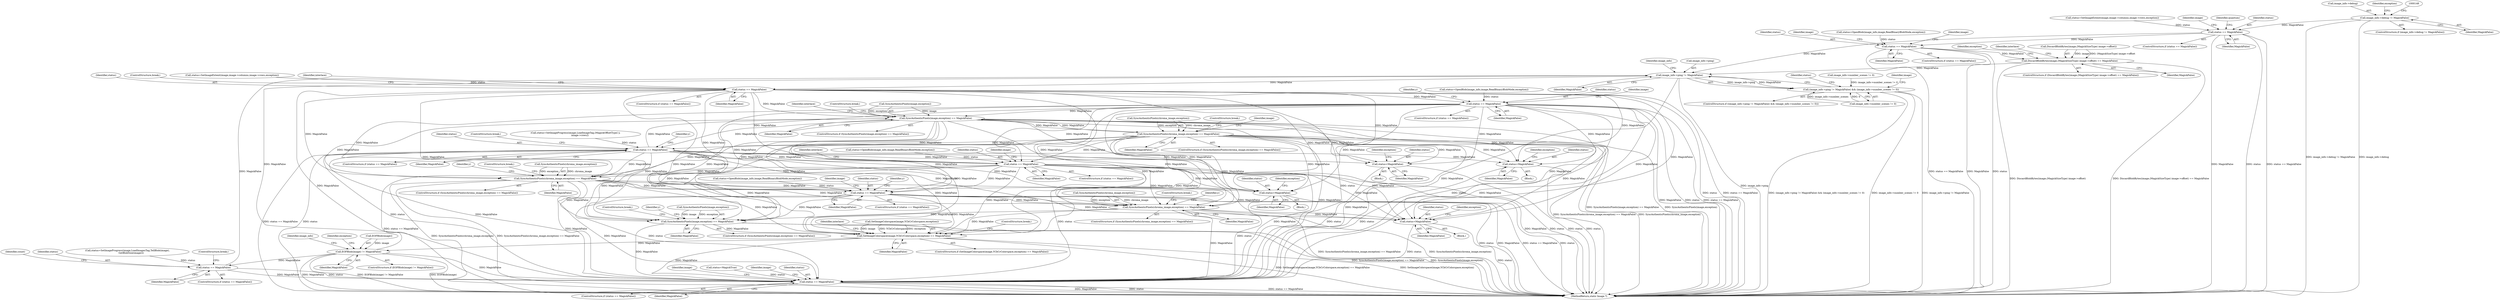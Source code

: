 digraph "0_ImageMagick_ef8f40689ac452398026c07da41656a7c87e4683@pointer" {
"1000142" [label="(Call,image_info->debug != MagickFalse)"];
"1000200" [label="(Call,status == MagickFalse)"];
"1000326" [label="(Call,status == MagickFalse)"];
"1000339" [label="(Call,DiscardBlobBytes(image,(MagickSizeType) image->offset) == MagickFalse)"];
"1000445" [label="(Call,image_info->ping != MagickFalse)"];
"1000444" [label="(Call,(image_info->ping != MagickFalse) && (image_info->number_scenes != 0))"];
"1000482" [label="(Call,status == MagickFalse)"];
"1000504" [label="(Call,status == MagickFalse)"];
"1000570" [label="(Call,status=MagickFalse)"];
"1001532" [label="(Call,status == MagickFalse)"];
"1000817" [label="(Call,status=MagickFalse)"];
"1000905" [label="(Call,SyncAuthenticPixels(image,exception) == MagickFalse)"];
"1000916" [label="(Call,SyncAuthenticPixels(chroma_image,exception) == MagickFalse)"];
"1000943" [label="(Call,status == MagickFalse)"];
"1000969" [label="(Call,status == MagickFalse)"];
"1001020" [label="(Call,status=MagickFalse)"];
"1001108" [label="(Call,SyncAuthenticPixels(chroma_image,exception) == MagickFalse)"];
"1001136" [label="(Call,status == MagickFalse)"];
"1001182" [label="(Call,status=MagickFalse)"];
"1001262" [label="(Call,SyncAuthenticPixels(chroma_image,exception) == MagickFalse)"];
"1001377" [label="(Call,SyncAuthenticPixels(image,exception) == MagickFalse)"];
"1001388" [label="(Call,SetImageColorspace(image,YCbCrColorspace,exception) == MagickFalse)"];
"1001410" [label="(Call,EOFBlob(image) != MagickFalse)"];
"1001514" [label="(Call,status == MagickFalse)"];
"1001160" [label="(Identifier,y)"];
"1000141" [label="(ControlStructure,if (image_info->debug != MagickFalse))"];
"1001183" [label="(Identifier,status)"];
"1000202" [label="(Identifier,MagickFalse)"];
"1001537" [label="(Identifier,image)"];
"1001519" [label="(Identifier,count)"];
"1000327" [label="(Identifier,status)"];
"1000518" [label="(Identifier,y)"];
"1000925" [label="(Identifier,image)"];
"1000821" [label="(Identifier,exception)"];
"1001138" [label="(Identifier,MagickFalse)"];
"1001107" [label="(ControlStructure,if (SyncAuthenticPixels(chroma_image,exception) == MagickFalse))"];
"1001150" [label="(Identifier,y)"];
"1001263" [label="(Call,SyncAuthenticPixels(chroma_image,exception))"];
"1001267" [label="(ControlStructure,break;)"];
"1001416" [label="(Identifier,exception)"];
"1000528" [label="(Identifier,y)"];
"1000909" [label="(Identifier,MagickFalse)"];
"1001381" [label="(Identifier,MagickFalse)"];
"1000188" [label="(Call,status=SetImageExtent(image,image->columns,image->rows,exception))"];
"1000904" [label="(ControlStructure,if (SyncAuthenticPixels(image,exception) == MagickFalse))"];
"1000200" [label="(Call,status == MagickFalse)"];
"1001266" [label="(Identifier,MagickFalse)"];
"1000341" [label="(Identifier,image)"];
"1000338" [label="(ControlStructure,if (DiscardBlobBytes(image,(MagickSizeType) image->offset) == MagickFalse))"];
"1000328" [label="(Identifier,MagickFalse)"];
"1001531" [label="(ControlStructure,if (status == MagickFalse))"];
"1000910" [label="(ControlStructure,break;)"];
"1000326" [label="(Call,status == MagickFalse)"];
"1001389" [label="(Call,SetImageColorspace(image,YCbCrColorspace,exception))"];
"1000405" [label="(Call,status=MagickTrue)"];
"1000944" [label="(Identifier,status)"];
"1001186" [label="(Identifier,exception)"];
"1001262" [label="(Call,SyncAuthenticPixels(chroma_image,exception) == MagickFalse)"];
"1000471" [label="(Identifier,status)"];
"1000968" [label="(ControlStructure,if (status == MagickFalse))"];
"1001109" [label="(Call,SyncAuthenticPixels(chroma_image,exception))"];
"1001184" [label="(Identifier,MagickFalse)"];
"1000971" [label="(Identifier,MagickFalse)"];
"1001410" [label="(Call,EOFBlob(image) != MagickFalse)"];
"1000970" [label="(Identifier,status)"];
"1001515" [label="(Identifier,status)"];
"1000318" [label="(Call,status=OpenBlob(image_info,image,ReadBinaryBlobMode,exception))"];
"1000817" [label="(Call,status=MagickFalse)"];
"1000452" [label="(Identifier,image_info)"];
"1001377" [label="(Call,SyncAuthenticPixels(image,exception) == MagickFalse)"];
"1000146" [label="(Identifier,MagickFalse)"];
"1001019" [label="(Block,)"];
"1000450" [label="(Call,image_info->number_scenes != 0)"];
"1000974" [label="(Identifier,image)"];
"1000449" [label="(Identifier,MagickFalse)"];
"1000349" [label="(Identifier,exception)"];
"1001394" [label="(ControlStructure,break;)"];
"1001024" [label="(Identifier,exception)"];
"1001540" [label="(Identifier,image)"];
"1001424" [label="(Call,image_info->number_scenes != 0)"];
"1001020" [label="(Call,status=MagickFalse)"];
"1001504" [label="(Call,status=SetImageProgress(image,LoadImagesTag,TellBlob(image),\n          GetBlobSize(image)))"];
"1000485" [label="(ControlStructure,break;)"];
"1000143" [label="(Call,image_info->debug)"];
"1000331" [label="(Identifier,image)"];
"1000496" [label="(Call,status=OpenBlob(image_info,image,ReadBinaryBlobMode,exception))"];
"1000983" [label="(Identifier,interlace)"];
"1000942" [label="(ControlStructure,if (status == MagickFalse))"];
"1000998" [label="(Identifier,y)"];
"1000915" [label="(ControlStructure,if (SyncAuthenticPixels(chroma_image,exception) == MagickFalse))"];
"1001387" [label="(ControlStructure,if (SetImageColorspace(image,YCbCrColorspace,exception) == MagickFalse))"];
"1000470" [label="(Call,status=SetImageExtent(image,image->columns,image->rows,exception))"];
"1000945" [label="(Identifier,MagickFalse)"];
"1001261" [label="(ControlStructure,if (SyncAuthenticPixels(chroma_image,exception) == MagickFalse))"];
"1000357" [label="(Identifier,interlace)"];
"1001108" [label="(Call,SyncAuthenticPixels(chroma_image,exception) == MagickFalse)"];
"1000505" [label="(Identifier,status)"];
"1001393" [label="(Identifier,MagickFalse)"];
"1000906" [label="(Call,SyncAuthenticPixels(image,exception))"];
"1001534" [label="(Identifier,MagickFalse)"];
"1000488" [label="(Identifier,interlace)"];
"1000347" [label="(Identifier,MagickFalse)"];
"1001181" [label="(Block,)"];
"1000458" [label="(Identifier,image)"];
"1001128" [label="(Call,status=OpenBlob(image_info,image,ReadBinaryBlobMode,exception))"];
"1000339" [label="(Call,DiscardBlobBytes(image,(MagickSizeType) image->offset) == MagickFalse)"];
"1000482" [label="(Call,status == MagickFalse)"];
"1000504" [label="(Call,status == MagickFalse)"];
"1000572" [label="(Identifier,MagickFalse)"];
"1000905" [label="(Call,SyncAuthenticPixels(image,exception) == MagickFalse)"];
"1000443" [label="(ControlStructure,if ((image_info->ping != MagickFalse) && (image_info->number_scenes != 0)))"];
"1000946" [label="(ControlStructure,break;)"];
"1001141" [label="(Identifier,image)"];
"1000446" [label="(Call,image_info->ping)"];
"1000920" [label="(Identifier,MagickFalse)"];
"1000509" [label="(Identifier,image)"];
"1000340" [label="(Call,DiscardBlobBytes(image,(MagickSizeType) image->offset))"];
"1000481" [label="(ControlStructure,if (status == MagickFalse))"];
"1000818" [label="(Identifier,status)"];
"1001305" [label="(Identifier,y)"];
"1001409" [label="(ControlStructure,if (EOFBlob(image) != MagickFalse))"];
"1000444" [label="(Call,(image_info->ping != MagickFalse) && (image_info->number_scenes != 0))"];
"1001137" [label="(Identifier,status)"];
"1001135" [label="(ControlStructure,if (status == MagickFalse))"];
"1000816" [label="(Block,)"];
"1001378" [label="(Call,SyncAuthenticPixels(image,exception))"];
"1000445" [label="(Call,image_info->ping != MagickFalse)"];
"1001517" [label="(ControlStructure,break;)"];
"1001022" [label="(Identifier,MagickFalse)"];
"1000142" [label="(Call,image_info->debug != MagickFalse)"];
"1000205" [label="(Identifier,image)"];
"1000325" [label="(ControlStructure,if (status == MagickFalse))"];
"1000916" [label="(Call,SyncAuthenticPixels(chroma_image,exception) == MagickFalse)"];
"1000943" [label="(Call,status == MagickFalse)"];
"1000207" [label="(Identifier,quantum)"];
"1001182" [label="(Call,status=MagickFalse)"];
"1001513" [label="(ControlStructure,if (status == MagickFalse))"];
"1001411" [label="(Call,EOFBlob(image))"];
"1001112" [label="(Identifier,MagickFalse)"];
"1000570" [label="(Call,status=MagickFalse)"];
"1001514" [label="(Call,status == MagickFalse)"];
"1001541" [label="(MethodReturn,static Image *)"];
"1000201" [label="(Identifier,status)"];
"1001021" [label="(Identifier,status)"];
"1000483" [label="(Identifier,status)"];
"1001532" [label="(Call,status == MagickFalse)"];
"1000574" [label="(Identifier,exception)"];
"1000913" [label="(Identifier,interlace)"];
"1001516" [label="(Identifier,MagickFalse)"];
"1001382" [label="(ControlStructure,break;)"];
"1000961" [label="(Call,status=OpenBlob(image_info,image,ReadBinaryBlobMode,exception))"];
"1001533" [label="(Identifier,status)"];
"1000506" [label="(Identifier,MagickFalse)"];
"1001397" [label="(Identifier,interlace)"];
"1000571" [label="(Identifier,status)"];
"1001413" [label="(Identifier,MagickFalse)"];
"1000917" [label="(Call,SyncAuthenticPixels(chroma_image,exception))"];
"1001426" [label="(Identifier,image_info)"];
"1000819" [label="(Identifier,MagickFalse)"];
"1001376" [label="(ControlStructure,if (SyncAuthenticPixels(image,exception) == MagickFalse))"];
"1000503" [label="(ControlStructure,if (status == MagickFalse))"];
"1000484" [label="(Identifier,MagickFalse)"];
"1000931" [label="(Call,status=SetImageProgress(image,LoadImageTag,(MagickOffsetType) y,\n            image->rows))"];
"1000158" [label="(Identifier,exception)"];
"1001388" [label="(Call,SetImageColorspace(image,YCbCrColorspace,exception) == MagickFalse)"];
"1000199" [label="(ControlStructure,if (status == MagickFalse))"];
"1001113" [label="(ControlStructure,break;)"];
"1001136" [label="(Call,status == MagickFalse)"];
"1000969" [label="(Call,status == MagickFalse)"];
"1000921" [label="(ControlStructure,break;)"];
"1000569" [label="(Block,)"];
"1000142" -> "1000141"  [label="AST: "];
"1000142" -> "1000146"  [label="CFG: "];
"1000143" -> "1000142"  [label="AST: "];
"1000146" -> "1000142"  [label="AST: "];
"1000148" -> "1000142"  [label="CFG: "];
"1000158" -> "1000142"  [label="CFG: "];
"1000142" -> "1001541"  [label="DDG: image_info->debug != MagickFalse"];
"1000142" -> "1001541"  [label="DDG: image_info->debug"];
"1000142" -> "1000200"  [label="DDG: MagickFalse"];
"1000200" -> "1000199"  [label="AST: "];
"1000200" -> "1000202"  [label="CFG: "];
"1000201" -> "1000200"  [label="AST: "];
"1000202" -> "1000200"  [label="AST: "];
"1000205" -> "1000200"  [label="CFG: "];
"1000207" -> "1000200"  [label="CFG: "];
"1000200" -> "1001541"  [label="DDG: status"];
"1000200" -> "1001541"  [label="DDG: status == MagickFalse"];
"1000200" -> "1001541"  [label="DDG: MagickFalse"];
"1000188" -> "1000200"  [label="DDG: status"];
"1000200" -> "1000326"  [label="DDG: MagickFalse"];
"1000200" -> "1000445"  [label="DDG: MagickFalse"];
"1000326" -> "1000325"  [label="AST: "];
"1000326" -> "1000328"  [label="CFG: "];
"1000327" -> "1000326"  [label="AST: "];
"1000328" -> "1000326"  [label="AST: "];
"1000331" -> "1000326"  [label="CFG: "];
"1000341" -> "1000326"  [label="CFG: "];
"1000326" -> "1001541"  [label="DDG: status == MagickFalse"];
"1000326" -> "1001541"  [label="DDG: MagickFalse"];
"1000326" -> "1001541"  [label="DDG: status"];
"1000318" -> "1000326"  [label="DDG: status"];
"1000326" -> "1000339"  [label="DDG: MagickFalse"];
"1000339" -> "1000338"  [label="AST: "];
"1000339" -> "1000347"  [label="CFG: "];
"1000340" -> "1000339"  [label="AST: "];
"1000347" -> "1000339"  [label="AST: "];
"1000349" -> "1000339"  [label="CFG: "];
"1000357" -> "1000339"  [label="CFG: "];
"1000339" -> "1001541"  [label="DDG: DiscardBlobBytes(image,(MagickSizeType) image->offset) == MagickFalse"];
"1000339" -> "1001541"  [label="DDG: DiscardBlobBytes(image,(MagickSizeType) image->offset)"];
"1000340" -> "1000339"  [label="DDG: image"];
"1000340" -> "1000339"  [label="DDG: (MagickSizeType) image->offset"];
"1000339" -> "1000445"  [label="DDG: MagickFalse"];
"1000445" -> "1000444"  [label="AST: "];
"1000445" -> "1000449"  [label="CFG: "];
"1000446" -> "1000445"  [label="AST: "];
"1000449" -> "1000445"  [label="AST: "];
"1000452" -> "1000445"  [label="CFG: "];
"1000444" -> "1000445"  [label="CFG: "];
"1000445" -> "1001541"  [label="DDG: image_info->ping"];
"1000445" -> "1000444"  [label="DDG: image_info->ping"];
"1000445" -> "1000444"  [label="DDG: MagickFalse"];
"1001514" -> "1000445"  [label="DDG: MagickFalse"];
"1001410" -> "1000445"  [label="DDG: MagickFalse"];
"1000445" -> "1000482"  [label="DDG: MagickFalse"];
"1000445" -> "1001532"  [label="DDG: MagickFalse"];
"1000444" -> "1000443"  [label="AST: "];
"1000444" -> "1000450"  [label="CFG: "];
"1000450" -> "1000444"  [label="AST: "];
"1000458" -> "1000444"  [label="CFG: "];
"1000471" -> "1000444"  [label="CFG: "];
"1000444" -> "1001541"  [label="DDG: image_info->number_scenes != 0"];
"1000444" -> "1001541"  [label="DDG: image_info->ping != MagickFalse"];
"1000444" -> "1001541"  [label="DDG: (image_info->ping != MagickFalse) && (image_info->number_scenes != 0)"];
"1001424" -> "1000444"  [label="DDG: image_info->number_scenes != 0"];
"1000450" -> "1000444"  [label="DDG: image_info->number_scenes"];
"1000450" -> "1000444"  [label="DDG: 0"];
"1000482" -> "1000481"  [label="AST: "];
"1000482" -> "1000484"  [label="CFG: "];
"1000483" -> "1000482"  [label="AST: "];
"1000484" -> "1000482"  [label="AST: "];
"1000485" -> "1000482"  [label="CFG: "];
"1000488" -> "1000482"  [label="CFG: "];
"1000482" -> "1001541"  [label="DDG: status"];
"1000482" -> "1001541"  [label="DDG: status == MagickFalse"];
"1000470" -> "1000482"  [label="DDG: status"];
"1000482" -> "1000504"  [label="DDG: MagickFalse"];
"1000482" -> "1000570"  [label="DDG: MagickFalse"];
"1000482" -> "1000817"  [label="DDG: MagickFalse"];
"1000482" -> "1000905"  [label="DDG: MagickFalse"];
"1000482" -> "1000969"  [label="DDG: MagickFalse"];
"1000482" -> "1001020"  [label="DDG: MagickFalse"];
"1000482" -> "1001108"  [label="DDG: MagickFalse"];
"1000482" -> "1001136"  [label="DDG: MagickFalse"];
"1000482" -> "1001182"  [label="DDG: MagickFalse"];
"1000482" -> "1001262"  [label="DDG: MagickFalse"];
"1000482" -> "1001377"  [label="DDG: MagickFalse"];
"1000482" -> "1001388"  [label="DDG: MagickFalse"];
"1000482" -> "1001532"  [label="DDG: status"];
"1000482" -> "1001532"  [label="DDG: MagickFalse"];
"1000504" -> "1000503"  [label="AST: "];
"1000504" -> "1000506"  [label="CFG: "];
"1000505" -> "1000504"  [label="AST: "];
"1000506" -> "1000504"  [label="AST: "];
"1000509" -> "1000504"  [label="CFG: "];
"1000518" -> "1000504"  [label="CFG: "];
"1000504" -> "1001541"  [label="DDG: MagickFalse"];
"1000504" -> "1001541"  [label="DDG: status"];
"1000504" -> "1001541"  [label="DDG: status == MagickFalse"];
"1000496" -> "1000504"  [label="DDG: status"];
"1000504" -> "1000570"  [label="DDG: MagickFalse"];
"1000504" -> "1000817"  [label="DDG: MagickFalse"];
"1000504" -> "1000905"  [label="DDG: MagickFalse"];
"1000504" -> "1000969"  [label="DDG: MagickFalse"];
"1000504" -> "1001020"  [label="DDG: MagickFalse"];
"1000504" -> "1001108"  [label="DDG: MagickFalse"];
"1000504" -> "1001136"  [label="DDG: MagickFalse"];
"1000504" -> "1001182"  [label="DDG: MagickFalse"];
"1000504" -> "1001262"  [label="DDG: MagickFalse"];
"1000504" -> "1001377"  [label="DDG: MagickFalse"];
"1000504" -> "1001388"  [label="DDG: MagickFalse"];
"1000504" -> "1001532"  [label="DDG: status"];
"1000504" -> "1001532"  [label="DDG: MagickFalse"];
"1000570" -> "1000569"  [label="AST: "];
"1000570" -> "1000572"  [label="CFG: "];
"1000571" -> "1000570"  [label="AST: "];
"1000572" -> "1000570"  [label="AST: "];
"1000574" -> "1000570"  [label="CFG: "];
"1000570" -> "1001541"  [label="DDG: status"];
"1000916" -> "1000570"  [label="DDG: MagickFalse"];
"1000943" -> "1000570"  [label="DDG: MagickFalse"];
"1000905" -> "1000570"  [label="DDG: MagickFalse"];
"1000570" -> "1001532"  [label="DDG: status"];
"1001532" -> "1001531"  [label="AST: "];
"1001532" -> "1001534"  [label="CFG: "];
"1001533" -> "1001532"  [label="AST: "];
"1001534" -> "1001532"  [label="AST: "];
"1001537" -> "1001532"  [label="CFG: "];
"1001540" -> "1001532"  [label="CFG: "];
"1001532" -> "1001541"  [label="DDG: status == MagickFalse"];
"1001532" -> "1001541"  [label="DDG: MagickFalse"];
"1001532" -> "1001541"  [label="DDG: status"];
"1001020" -> "1001532"  [label="DDG: status"];
"1000817" -> "1001532"  [label="DDG: status"];
"1001514" -> "1001532"  [label="DDG: status"];
"1001514" -> "1001532"  [label="DDG: MagickFalse"];
"1000405" -> "1001532"  [label="DDG: status"];
"1000969" -> "1001532"  [label="DDG: status"];
"1000969" -> "1001532"  [label="DDG: MagickFalse"];
"1001136" -> "1001532"  [label="DDG: status"];
"1001136" -> "1001532"  [label="DDG: MagickFalse"];
"1000943" -> "1001532"  [label="DDG: status"];
"1000943" -> "1001532"  [label="DDG: MagickFalse"];
"1001182" -> "1001532"  [label="DDG: status"];
"1000916" -> "1001532"  [label="DDG: MagickFalse"];
"1001262" -> "1001532"  [label="DDG: MagickFalse"];
"1001377" -> "1001532"  [label="DDG: MagickFalse"];
"1001410" -> "1001532"  [label="DDG: MagickFalse"];
"1001388" -> "1001532"  [label="DDG: MagickFalse"];
"1001108" -> "1001532"  [label="DDG: MagickFalse"];
"1000905" -> "1001532"  [label="DDG: MagickFalse"];
"1000817" -> "1000816"  [label="AST: "];
"1000817" -> "1000819"  [label="CFG: "];
"1000818" -> "1000817"  [label="AST: "];
"1000819" -> "1000817"  [label="AST: "];
"1000821" -> "1000817"  [label="CFG: "];
"1000817" -> "1001541"  [label="DDG: status"];
"1000916" -> "1000817"  [label="DDG: MagickFalse"];
"1000943" -> "1000817"  [label="DDG: MagickFalse"];
"1000905" -> "1000817"  [label="DDG: MagickFalse"];
"1000905" -> "1000904"  [label="AST: "];
"1000905" -> "1000909"  [label="CFG: "];
"1000906" -> "1000905"  [label="AST: "];
"1000909" -> "1000905"  [label="AST: "];
"1000910" -> "1000905"  [label="CFG: "];
"1000913" -> "1000905"  [label="CFG: "];
"1000905" -> "1001541"  [label="DDG: SyncAuthenticPixels(image,exception) == MagickFalse"];
"1000905" -> "1001541"  [label="DDG: SyncAuthenticPixels(image,exception)"];
"1000906" -> "1000905"  [label="DDG: image"];
"1000906" -> "1000905"  [label="DDG: exception"];
"1000916" -> "1000905"  [label="DDG: MagickFalse"];
"1000943" -> "1000905"  [label="DDG: MagickFalse"];
"1000905" -> "1000916"  [label="DDG: MagickFalse"];
"1000905" -> "1000943"  [label="DDG: MagickFalse"];
"1000905" -> "1000969"  [label="DDG: MagickFalse"];
"1000905" -> "1001020"  [label="DDG: MagickFalse"];
"1000905" -> "1001108"  [label="DDG: MagickFalse"];
"1000905" -> "1001136"  [label="DDG: MagickFalse"];
"1000905" -> "1001182"  [label="DDG: MagickFalse"];
"1000905" -> "1001262"  [label="DDG: MagickFalse"];
"1000905" -> "1001377"  [label="DDG: MagickFalse"];
"1000905" -> "1001388"  [label="DDG: MagickFalse"];
"1000916" -> "1000915"  [label="AST: "];
"1000916" -> "1000920"  [label="CFG: "];
"1000917" -> "1000916"  [label="AST: "];
"1000920" -> "1000916"  [label="AST: "];
"1000921" -> "1000916"  [label="CFG: "];
"1000925" -> "1000916"  [label="CFG: "];
"1000916" -> "1001541"  [label="DDG: SyncAuthenticPixels(chroma_image,exception) == MagickFalse"];
"1000916" -> "1001541"  [label="DDG: SyncAuthenticPixels(chroma_image,exception)"];
"1000917" -> "1000916"  [label="DDG: chroma_image"];
"1000917" -> "1000916"  [label="DDG: exception"];
"1000916" -> "1000943"  [label="DDG: MagickFalse"];
"1000916" -> "1000969"  [label="DDG: MagickFalse"];
"1000916" -> "1001020"  [label="DDG: MagickFalse"];
"1000916" -> "1001108"  [label="DDG: MagickFalse"];
"1000916" -> "1001136"  [label="DDG: MagickFalse"];
"1000916" -> "1001182"  [label="DDG: MagickFalse"];
"1000916" -> "1001262"  [label="DDG: MagickFalse"];
"1000916" -> "1001377"  [label="DDG: MagickFalse"];
"1000916" -> "1001388"  [label="DDG: MagickFalse"];
"1000943" -> "1000942"  [label="AST: "];
"1000943" -> "1000945"  [label="CFG: "];
"1000944" -> "1000943"  [label="AST: "];
"1000945" -> "1000943"  [label="AST: "];
"1000946" -> "1000943"  [label="CFG: "];
"1000528" -> "1000943"  [label="CFG: "];
"1000943" -> "1001541"  [label="DDG: status == MagickFalse"];
"1000943" -> "1001541"  [label="DDG: status"];
"1000931" -> "1000943"  [label="DDG: status"];
"1000943" -> "1000969"  [label="DDG: MagickFalse"];
"1000943" -> "1001020"  [label="DDG: MagickFalse"];
"1000943" -> "1001108"  [label="DDG: MagickFalse"];
"1000943" -> "1001136"  [label="DDG: MagickFalse"];
"1000943" -> "1001182"  [label="DDG: MagickFalse"];
"1000943" -> "1001262"  [label="DDG: MagickFalse"];
"1000943" -> "1001377"  [label="DDG: MagickFalse"];
"1000943" -> "1001388"  [label="DDG: MagickFalse"];
"1000969" -> "1000968"  [label="AST: "];
"1000969" -> "1000971"  [label="CFG: "];
"1000970" -> "1000969"  [label="AST: "];
"1000971" -> "1000969"  [label="AST: "];
"1000974" -> "1000969"  [label="CFG: "];
"1000983" -> "1000969"  [label="CFG: "];
"1000969" -> "1001541"  [label="DDG: status == MagickFalse"];
"1000969" -> "1001541"  [label="DDG: MagickFalse"];
"1000969" -> "1001541"  [label="DDG: status"];
"1000961" -> "1000969"  [label="DDG: status"];
"1000969" -> "1001020"  [label="DDG: MagickFalse"];
"1000969" -> "1001108"  [label="DDG: MagickFalse"];
"1000969" -> "1001136"  [label="DDG: MagickFalse"];
"1000969" -> "1001182"  [label="DDG: MagickFalse"];
"1000969" -> "1001262"  [label="DDG: MagickFalse"];
"1000969" -> "1001377"  [label="DDG: MagickFalse"];
"1000969" -> "1001388"  [label="DDG: MagickFalse"];
"1001020" -> "1001019"  [label="AST: "];
"1001020" -> "1001022"  [label="CFG: "];
"1001021" -> "1001020"  [label="AST: "];
"1001022" -> "1001020"  [label="AST: "];
"1001024" -> "1001020"  [label="CFG: "];
"1001020" -> "1001541"  [label="DDG: status"];
"1001108" -> "1001020"  [label="DDG: MagickFalse"];
"1001108" -> "1001107"  [label="AST: "];
"1001108" -> "1001112"  [label="CFG: "];
"1001109" -> "1001108"  [label="AST: "];
"1001112" -> "1001108"  [label="AST: "];
"1001113" -> "1001108"  [label="CFG: "];
"1000998" -> "1001108"  [label="CFG: "];
"1001108" -> "1001541"  [label="DDG: SyncAuthenticPixels(chroma_image,exception)"];
"1001108" -> "1001541"  [label="DDG: SyncAuthenticPixels(chroma_image,exception) == MagickFalse"];
"1001109" -> "1001108"  [label="DDG: chroma_image"];
"1001109" -> "1001108"  [label="DDG: exception"];
"1001108" -> "1001136"  [label="DDG: MagickFalse"];
"1001108" -> "1001182"  [label="DDG: MagickFalse"];
"1001108" -> "1001262"  [label="DDG: MagickFalse"];
"1001108" -> "1001377"  [label="DDG: MagickFalse"];
"1001108" -> "1001388"  [label="DDG: MagickFalse"];
"1001136" -> "1001135"  [label="AST: "];
"1001136" -> "1001138"  [label="CFG: "];
"1001137" -> "1001136"  [label="AST: "];
"1001138" -> "1001136"  [label="AST: "];
"1001141" -> "1001136"  [label="CFG: "];
"1001150" -> "1001136"  [label="CFG: "];
"1001136" -> "1001541"  [label="DDG: status"];
"1001136" -> "1001541"  [label="DDG: MagickFalse"];
"1001136" -> "1001541"  [label="DDG: status == MagickFalse"];
"1001128" -> "1001136"  [label="DDG: status"];
"1001136" -> "1001182"  [label="DDG: MagickFalse"];
"1001136" -> "1001262"  [label="DDG: MagickFalse"];
"1001136" -> "1001377"  [label="DDG: MagickFalse"];
"1001136" -> "1001388"  [label="DDG: MagickFalse"];
"1001182" -> "1001181"  [label="AST: "];
"1001182" -> "1001184"  [label="CFG: "];
"1001183" -> "1001182"  [label="AST: "];
"1001184" -> "1001182"  [label="AST: "];
"1001186" -> "1001182"  [label="CFG: "];
"1001182" -> "1001541"  [label="DDG: status"];
"1001262" -> "1001182"  [label="DDG: MagickFalse"];
"1001262" -> "1001261"  [label="AST: "];
"1001262" -> "1001266"  [label="CFG: "];
"1001263" -> "1001262"  [label="AST: "];
"1001266" -> "1001262"  [label="AST: "];
"1001267" -> "1001262"  [label="CFG: "];
"1001160" -> "1001262"  [label="CFG: "];
"1001262" -> "1001541"  [label="DDG: SyncAuthenticPixels(chroma_image,exception) == MagickFalse"];
"1001262" -> "1001541"  [label="DDG: SyncAuthenticPixels(chroma_image,exception)"];
"1001263" -> "1001262"  [label="DDG: chroma_image"];
"1001263" -> "1001262"  [label="DDG: exception"];
"1001262" -> "1001377"  [label="DDG: MagickFalse"];
"1001262" -> "1001388"  [label="DDG: MagickFalse"];
"1001377" -> "1001376"  [label="AST: "];
"1001377" -> "1001381"  [label="CFG: "];
"1001378" -> "1001377"  [label="AST: "];
"1001381" -> "1001377"  [label="AST: "];
"1001382" -> "1001377"  [label="CFG: "];
"1001305" -> "1001377"  [label="CFG: "];
"1001377" -> "1001541"  [label="DDG: SyncAuthenticPixels(image,exception) == MagickFalse"];
"1001377" -> "1001541"  [label="DDG: SyncAuthenticPixels(image,exception)"];
"1001378" -> "1001377"  [label="DDG: image"];
"1001378" -> "1001377"  [label="DDG: exception"];
"1001377" -> "1001388"  [label="DDG: MagickFalse"];
"1001388" -> "1001387"  [label="AST: "];
"1001388" -> "1001393"  [label="CFG: "];
"1001389" -> "1001388"  [label="AST: "];
"1001393" -> "1001388"  [label="AST: "];
"1001394" -> "1001388"  [label="CFG: "];
"1001397" -> "1001388"  [label="CFG: "];
"1001388" -> "1001541"  [label="DDG: SetImageColorspace(image,YCbCrColorspace,exception) == MagickFalse"];
"1001388" -> "1001541"  [label="DDG: SetImageColorspace(image,YCbCrColorspace,exception)"];
"1001389" -> "1001388"  [label="DDG: image"];
"1001389" -> "1001388"  [label="DDG: YCbCrColorspace"];
"1001389" -> "1001388"  [label="DDG: exception"];
"1001388" -> "1001410"  [label="DDG: MagickFalse"];
"1001410" -> "1001409"  [label="AST: "];
"1001410" -> "1001413"  [label="CFG: "];
"1001411" -> "1001410"  [label="AST: "];
"1001413" -> "1001410"  [label="AST: "];
"1001416" -> "1001410"  [label="CFG: "];
"1001426" -> "1001410"  [label="CFG: "];
"1001410" -> "1001541"  [label="DDG: EOFBlob(image) != MagickFalse"];
"1001410" -> "1001541"  [label="DDG: EOFBlob(image)"];
"1001410" -> "1001541"  [label="DDG: MagickFalse"];
"1001411" -> "1001410"  [label="DDG: image"];
"1001410" -> "1001514"  [label="DDG: MagickFalse"];
"1001514" -> "1001513"  [label="AST: "];
"1001514" -> "1001516"  [label="CFG: "];
"1001515" -> "1001514"  [label="AST: "];
"1001516" -> "1001514"  [label="AST: "];
"1001519" -> "1001514"  [label="CFG: "];
"1001517" -> "1001514"  [label="CFG: "];
"1001504" -> "1001514"  [label="DDG: status"];
}
